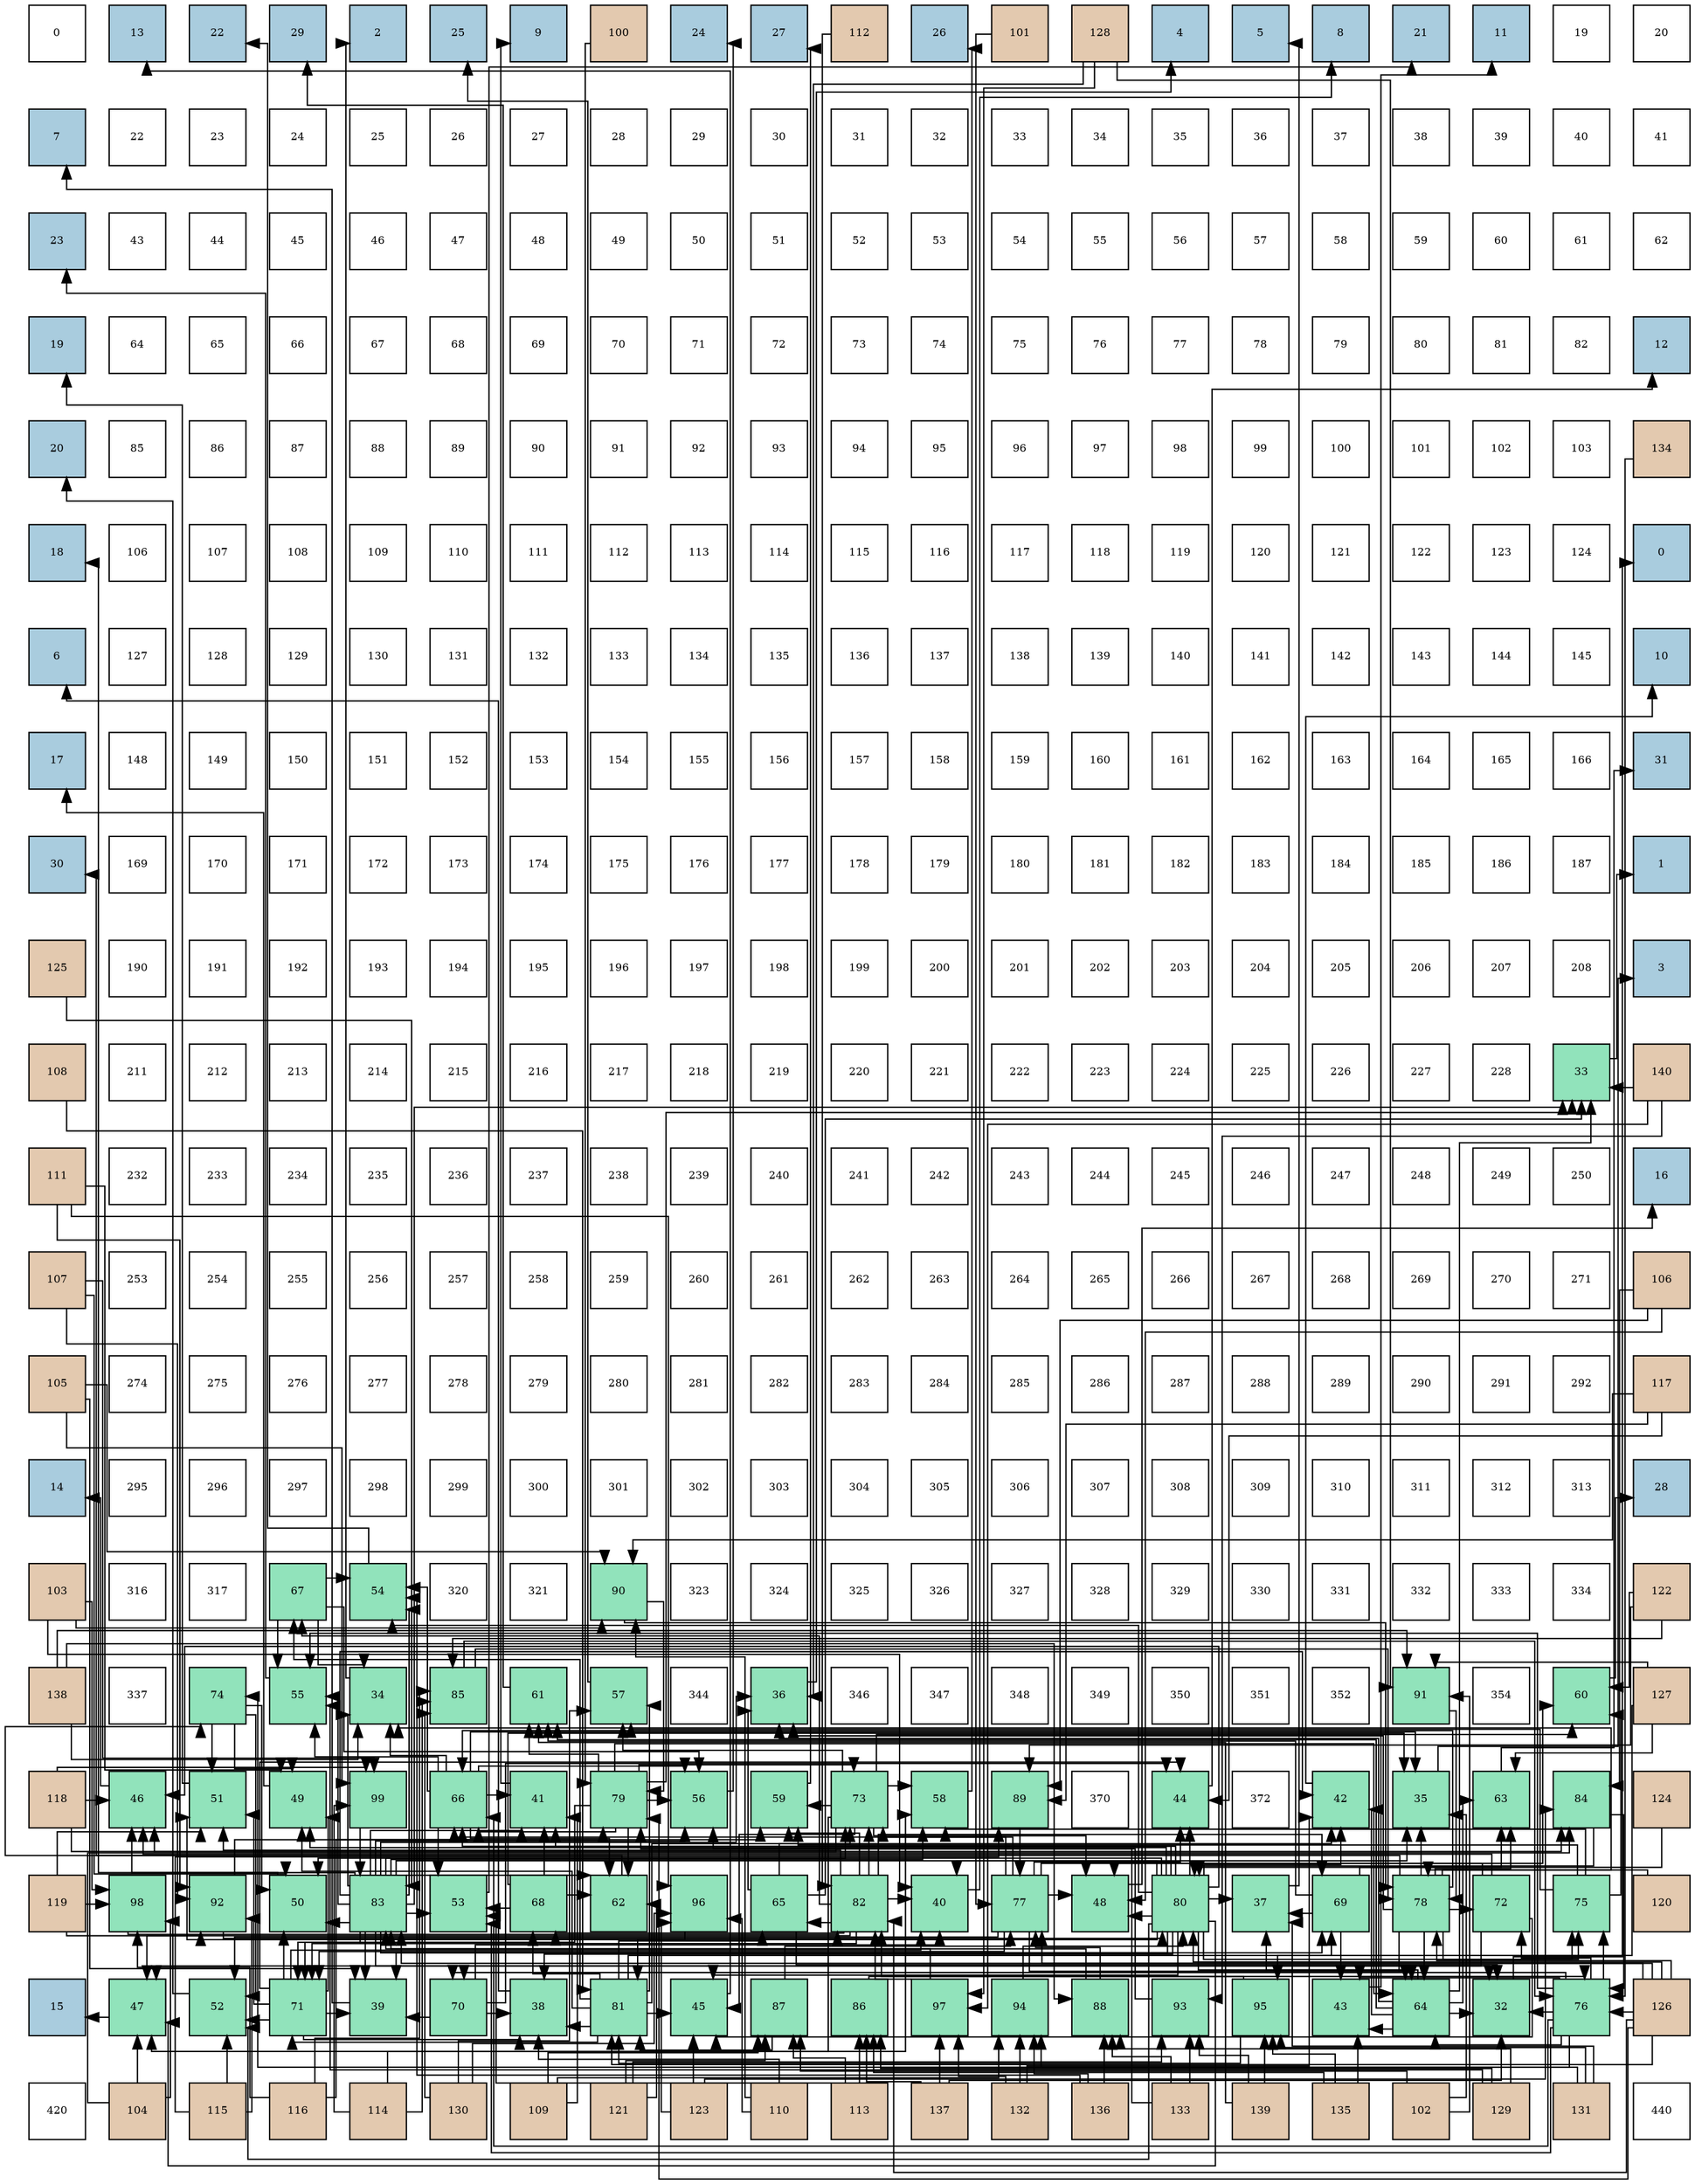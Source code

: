 digraph layout{
 rankdir=TB;
 splines=ortho;
 node [style=filled shape=square fixedsize=true width=0.6];
0[label="0", fontsize=8, fillcolor="#ffffff"];
1[label="13", fontsize=8, fillcolor="#a9ccde"];
2[label="22", fontsize=8, fillcolor="#a9ccde"];
3[label="29", fontsize=8, fillcolor="#a9ccde"];
4[label="2", fontsize=8, fillcolor="#a9ccde"];
5[label="25", fontsize=8, fillcolor="#a9ccde"];
6[label="9", fontsize=8, fillcolor="#a9ccde"];
7[label="100", fontsize=8, fillcolor="#e3c9af"];
8[label="24", fontsize=8, fillcolor="#a9ccde"];
9[label="27", fontsize=8, fillcolor="#a9ccde"];
10[label="112", fontsize=8, fillcolor="#e3c9af"];
11[label="26", fontsize=8, fillcolor="#a9ccde"];
12[label="101", fontsize=8, fillcolor="#e3c9af"];
13[label="128", fontsize=8, fillcolor="#e3c9af"];
14[label="4", fontsize=8, fillcolor="#a9ccde"];
15[label="5", fontsize=8, fillcolor="#a9ccde"];
16[label="8", fontsize=8, fillcolor="#a9ccde"];
17[label="21", fontsize=8, fillcolor="#a9ccde"];
18[label="11", fontsize=8, fillcolor="#a9ccde"];
19[label="19", fontsize=8, fillcolor="#ffffff"];
20[label="20", fontsize=8, fillcolor="#ffffff"];
21[label="7", fontsize=8, fillcolor="#a9ccde"];
22[label="22", fontsize=8, fillcolor="#ffffff"];
23[label="23", fontsize=8, fillcolor="#ffffff"];
24[label="24", fontsize=8, fillcolor="#ffffff"];
25[label="25", fontsize=8, fillcolor="#ffffff"];
26[label="26", fontsize=8, fillcolor="#ffffff"];
27[label="27", fontsize=8, fillcolor="#ffffff"];
28[label="28", fontsize=8, fillcolor="#ffffff"];
29[label="29", fontsize=8, fillcolor="#ffffff"];
30[label="30", fontsize=8, fillcolor="#ffffff"];
31[label="31", fontsize=8, fillcolor="#ffffff"];
32[label="32", fontsize=8, fillcolor="#ffffff"];
33[label="33", fontsize=8, fillcolor="#ffffff"];
34[label="34", fontsize=8, fillcolor="#ffffff"];
35[label="35", fontsize=8, fillcolor="#ffffff"];
36[label="36", fontsize=8, fillcolor="#ffffff"];
37[label="37", fontsize=8, fillcolor="#ffffff"];
38[label="38", fontsize=8, fillcolor="#ffffff"];
39[label="39", fontsize=8, fillcolor="#ffffff"];
40[label="40", fontsize=8, fillcolor="#ffffff"];
41[label="41", fontsize=8, fillcolor="#ffffff"];
42[label="23", fontsize=8, fillcolor="#a9ccde"];
43[label="43", fontsize=8, fillcolor="#ffffff"];
44[label="44", fontsize=8, fillcolor="#ffffff"];
45[label="45", fontsize=8, fillcolor="#ffffff"];
46[label="46", fontsize=8, fillcolor="#ffffff"];
47[label="47", fontsize=8, fillcolor="#ffffff"];
48[label="48", fontsize=8, fillcolor="#ffffff"];
49[label="49", fontsize=8, fillcolor="#ffffff"];
50[label="50", fontsize=8, fillcolor="#ffffff"];
51[label="51", fontsize=8, fillcolor="#ffffff"];
52[label="52", fontsize=8, fillcolor="#ffffff"];
53[label="53", fontsize=8, fillcolor="#ffffff"];
54[label="54", fontsize=8, fillcolor="#ffffff"];
55[label="55", fontsize=8, fillcolor="#ffffff"];
56[label="56", fontsize=8, fillcolor="#ffffff"];
57[label="57", fontsize=8, fillcolor="#ffffff"];
58[label="58", fontsize=8, fillcolor="#ffffff"];
59[label="59", fontsize=8, fillcolor="#ffffff"];
60[label="60", fontsize=8, fillcolor="#ffffff"];
61[label="61", fontsize=8, fillcolor="#ffffff"];
62[label="62", fontsize=8, fillcolor="#ffffff"];
63[label="19", fontsize=8, fillcolor="#a9ccde"];
64[label="64", fontsize=8, fillcolor="#ffffff"];
65[label="65", fontsize=8, fillcolor="#ffffff"];
66[label="66", fontsize=8, fillcolor="#ffffff"];
67[label="67", fontsize=8, fillcolor="#ffffff"];
68[label="68", fontsize=8, fillcolor="#ffffff"];
69[label="69", fontsize=8, fillcolor="#ffffff"];
70[label="70", fontsize=8, fillcolor="#ffffff"];
71[label="71", fontsize=8, fillcolor="#ffffff"];
72[label="72", fontsize=8, fillcolor="#ffffff"];
73[label="73", fontsize=8, fillcolor="#ffffff"];
74[label="74", fontsize=8, fillcolor="#ffffff"];
75[label="75", fontsize=8, fillcolor="#ffffff"];
76[label="76", fontsize=8, fillcolor="#ffffff"];
77[label="77", fontsize=8, fillcolor="#ffffff"];
78[label="78", fontsize=8, fillcolor="#ffffff"];
79[label="79", fontsize=8, fillcolor="#ffffff"];
80[label="80", fontsize=8, fillcolor="#ffffff"];
81[label="81", fontsize=8, fillcolor="#ffffff"];
82[label="82", fontsize=8, fillcolor="#ffffff"];
83[label="12", fontsize=8, fillcolor="#a9ccde"];
84[label="20", fontsize=8, fillcolor="#a9ccde"];
85[label="85", fontsize=8, fillcolor="#ffffff"];
86[label="86", fontsize=8, fillcolor="#ffffff"];
87[label="87", fontsize=8, fillcolor="#ffffff"];
88[label="88", fontsize=8, fillcolor="#ffffff"];
89[label="89", fontsize=8, fillcolor="#ffffff"];
90[label="90", fontsize=8, fillcolor="#ffffff"];
91[label="91", fontsize=8, fillcolor="#ffffff"];
92[label="92", fontsize=8, fillcolor="#ffffff"];
93[label="93", fontsize=8, fillcolor="#ffffff"];
94[label="94", fontsize=8, fillcolor="#ffffff"];
95[label="95", fontsize=8, fillcolor="#ffffff"];
96[label="96", fontsize=8, fillcolor="#ffffff"];
97[label="97", fontsize=8, fillcolor="#ffffff"];
98[label="98", fontsize=8, fillcolor="#ffffff"];
99[label="99", fontsize=8, fillcolor="#ffffff"];
100[label="100", fontsize=8, fillcolor="#ffffff"];
101[label="101", fontsize=8, fillcolor="#ffffff"];
102[label="102", fontsize=8, fillcolor="#ffffff"];
103[label="103", fontsize=8, fillcolor="#ffffff"];
104[label="134", fontsize=8, fillcolor="#e3c9af"];
105[label="18", fontsize=8, fillcolor="#a9ccde"];
106[label="106", fontsize=8, fillcolor="#ffffff"];
107[label="107", fontsize=8, fillcolor="#ffffff"];
108[label="108", fontsize=8, fillcolor="#ffffff"];
109[label="109", fontsize=8, fillcolor="#ffffff"];
110[label="110", fontsize=8, fillcolor="#ffffff"];
111[label="111", fontsize=8, fillcolor="#ffffff"];
112[label="112", fontsize=8, fillcolor="#ffffff"];
113[label="113", fontsize=8, fillcolor="#ffffff"];
114[label="114", fontsize=8, fillcolor="#ffffff"];
115[label="115", fontsize=8, fillcolor="#ffffff"];
116[label="116", fontsize=8, fillcolor="#ffffff"];
117[label="117", fontsize=8, fillcolor="#ffffff"];
118[label="118", fontsize=8, fillcolor="#ffffff"];
119[label="119", fontsize=8, fillcolor="#ffffff"];
120[label="120", fontsize=8, fillcolor="#ffffff"];
121[label="121", fontsize=8, fillcolor="#ffffff"];
122[label="122", fontsize=8, fillcolor="#ffffff"];
123[label="123", fontsize=8, fillcolor="#ffffff"];
124[label="124", fontsize=8, fillcolor="#ffffff"];
125[label="0", fontsize=8, fillcolor="#a9ccde"];
126[label="6", fontsize=8, fillcolor="#a9ccde"];
127[label="127", fontsize=8, fillcolor="#ffffff"];
128[label="128", fontsize=8, fillcolor="#ffffff"];
129[label="129", fontsize=8, fillcolor="#ffffff"];
130[label="130", fontsize=8, fillcolor="#ffffff"];
131[label="131", fontsize=8, fillcolor="#ffffff"];
132[label="132", fontsize=8, fillcolor="#ffffff"];
133[label="133", fontsize=8, fillcolor="#ffffff"];
134[label="134", fontsize=8, fillcolor="#ffffff"];
135[label="135", fontsize=8, fillcolor="#ffffff"];
136[label="136", fontsize=8, fillcolor="#ffffff"];
137[label="137", fontsize=8, fillcolor="#ffffff"];
138[label="138", fontsize=8, fillcolor="#ffffff"];
139[label="139", fontsize=8, fillcolor="#ffffff"];
140[label="140", fontsize=8, fillcolor="#ffffff"];
141[label="141", fontsize=8, fillcolor="#ffffff"];
142[label="142", fontsize=8, fillcolor="#ffffff"];
143[label="143", fontsize=8, fillcolor="#ffffff"];
144[label="144", fontsize=8, fillcolor="#ffffff"];
145[label="145", fontsize=8, fillcolor="#ffffff"];
146[label="10", fontsize=8, fillcolor="#a9ccde"];
147[label="17", fontsize=8, fillcolor="#a9ccde"];
148[label="148", fontsize=8, fillcolor="#ffffff"];
149[label="149", fontsize=8, fillcolor="#ffffff"];
150[label="150", fontsize=8, fillcolor="#ffffff"];
151[label="151", fontsize=8, fillcolor="#ffffff"];
152[label="152", fontsize=8, fillcolor="#ffffff"];
153[label="153", fontsize=8, fillcolor="#ffffff"];
154[label="154", fontsize=8, fillcolor="#ffffff"];
155[label="155", fontsize=8, fillcolor="#ffffff"];
156[label="156", fontsize=8, fillcolor="#ffffff"];
157[label="157", fontsize=8, fillcolor="#ffffff"];
158[label="158", fontsize=8, fillcolor="#ffffff"];
159[label="159", fontsize=8, fillcolor="#ffffff"];
160[label="160", fontsize=8, fillcolor="#ffffff"];
161[label="161", fontsize=8, fillcolor="#ffffff"];
162[label="162", fontsize=8, fillcolor="#ffffff"];
163[label="163", fontsize=8, fillcolor="#ffffff"];
164[label="164", fontsize=8, fillcolor="#ffffff"];
165[label="165", fontsize=8, fillcolor="#ffffff"];
166[label="166", fontsize=8, fillcolor="#ffffff"];
167[label="31", fontsize=8, fillcolor="#a9ccde"];
168[label="30", fontsize=8, fillcolor="#a9ccde"];
169[label="169", fontsize=8, fillcolor="#ffffff"];
170[label="170", fontsize=8, fillcolor="#ffffff"];
171[label="171", fontsize=8, fillcolor="#ffffff"];
172[label="172", fontsize=8, fillcolor="#ffffff"];
173[label="173", fontsize=8, fillcolor="#ffffff"];
174[label="174", fontsize=8, fillcolor="#ffffff"];
175[label="175", fontsize=8, fillcolor="#ffffff"];
176[label="176", fontsize=8, fillcolor="#ffffff"];
177[label="177", fontsize=8, fillcolor="#ffffff"];
178[label="178", fontsize=8, fillcolor="#ffffff"];
179[label="179", fontsize=8, fillcolor="#ffffff"];
180[label="180", fontsize=8, fillcolor="#ffffff"];
181[label="181", fontsize=8, fillcolor="#ffffff"];
182[label="182", fontsize=8, fillcolor="#ffffff"];
183[label="183", fontsize=8, fillcolor="#ffffff"];
184[label="184", fontsize=8, fillcolor="#ffffff"];
185[label="185", fontsize=8, fillcolor="#ffffff"];
186[label="186", fontsize=8, fillcolor="#ffffff"];
187[label="187", fontsize=8, fillcolor="#ffffff"];
188[label="1", fontsize=8, fillcolor="#a9ccde"];
189[label="125", fontsize=8, fillcolor="#e3c9af"];
190[label="190", fontsize=8, fillcolor="#ffffff"];
191[label="191", fontsize=8, fillcolor="#ffffff"];
192[label="192", fontsize=8, fillcolor="#ffffff"];
193[label="193", fontsize=8, fillcolor="#ffffff"];
194[label="194", fontsize=8, fillcolor="#ffffff"];
195[label="195", fontsize=8, fillcolor="#ffffff"];
196[label="196", fontsize=8, fillcolor="#ffffff"];
197[label="197", fontsize=8, fillcolor="#ffffff"];
198[label="198", fontsize=8, fillcolor="#ffffff"];
199[label="199", fontsize=8, fillcolor="#ffffff"];
200[label="200", fontsize=8, fillcolor="#ffffff"];
201[label="201", fontsize=8, fillcolor="#ffffff"];
202[label="202", fontsize=8, fillcolor="#ffffff"];
203[label="203", fontsize=8, fillcolor="#ffffff"];
204[label="204", fontsize=8, fillcolor="#ffffff"];
205[label="205", fontsize=8, fillcolor="#ffffff"];
206[label="206", fontsize=8, fillcolor="#ffffff"];
207[label="207", fontsize=8, fillcolor="#ffffff"];
208[label="208", fontsize=8, fillcolor="#ffffff"];
209[label="3", fontsize=8, fillcolor="#a9ccde"];
210[label="108", fontsize=8, fillcolor="#e3c9af"];
211[label="211", fontsize=8, fillcolor="#ffffff"];
212[label="212", fontsize=8, fillcolor="#ffffff"];
213[label="213", fontsize=8, fillcolor="#ffffff"];
214[label="214", fontsize=8, fillcolor="#ffffff"];
215[label="215", fontsize=8, fillcolor="#ffffff"];
216[label="216", fontsize=8, fillcolor="#ffffff"];
217[label="217", fontsize=8, fillcolor="#ffffff"];
218[label="218", fontsize=8, fillcolor="#ffffff"];
219[label="219", fontsize=8, fillcolor="#ffffff"];
220[label="220", fontsize=8, fillcolor="#ffffff"];
221[label="221", fontsize=8, fillcolor="#ffffff"];
222[label="222", fontsize=8, fillcolor="#ffffff"];
223[label="223", fontsize=8, fillcolor="#ffffff"];
224[label="224", fontsize=8, fillcolor="#ffffff"];
225[label="225", fontsize=8, fillcolor="#ffffff"];
226[label="226", fontsize=8, fillcolor="#ffffff"];
227[label="227", fontsize=8, fillcolor="#ffffff"];
228[label="228", fontsize=8, fillcolor="#ffffff"];
229[label="33", fontsize=8, fillcolor="#91e3bb"];
230[label="140", fontsize=8, fillcolor="#e3c9af"];
231[label="111", fontsize=8, fillcolor="#e3c9af"];
232[label="232", fontsize=8, fillcolor="#ffffff"];
233[label="233", fontsize=8, fillcolor="#ffffff"];
234[label="234", fontsize=8, fillcolor="#ffffff"];
235[label="235", fontsize=8, fillcolor="#ffffff"];
236[label="236", fontsize=8, fillcolor="#ffffff"];
237[label="237", fontsize=8, fillcolor="#ffffff"];
238[label="238", fontsize=8, fillcolor="#ffffff"];
239[label="239", fontsize=8, fillcolor="#ffffff"];
240[label="240", fontsize=8, fillcolor="#ffffff"];
241[label="241", fontsize=8, fillcolor="#ffffff"];
242[label="242", fontsize=8, fillcolor="#ffffff"];
243[label="243", fontsize=8, fillcolor="#ffffff"];
244[label="244", fontsize=8, fillcolor="#ffffff"];
245[label="245", fontsize=8, fillcolor="#ffffff"];
246[label="246", fontsize=8, fillcolor="#ffffff"];
247[label="247", fontsize=8, fillcolor="#ffffff"];
248[label="248", fontsize=8, fillcolor="#ffffff"];
249[label="249", fontsize=8, fillcolor="#ffffff"];
250[label="250", fontsize=8, fillcolor="#ffffff"];
251[label="16", fontsize=8, fillcolor="#a9ccde"];
252[label="107", fontsize=8, fillcolor="#e3c9af"];
253[label="253", fontsize=8, fillcolor="#ffffff"];
254[label="254", fontsize=8, fillcolor="#ffffff"];
255[label="255", fontsize=8, fillcolor="#ffffff"];
256[label="256", fontsize=8, fillcolor="#ffffff"];
257[label="257", fontsize=8, fillcolor="#ffffff"];
258[label="258", fontsize=8, fillcolor="#ffffff"];
259[label="259", fontsize=8, fillcolor="#ffffff"];
260[label="260", fontsize=8, fillcolor="#ffffff"];
261[label="261", fontsize=8, fillcolor="#ffffff"];
262[label="262", fontsize=8, fillcolor="#ffffff"];
263[label="263", fontsize=8, fillcolor="#ffffff"];
264[label="264", fontsize=8, fillcolor="#ffffff"];
265[label="265", fontsize=8, fillcolor="#ffffff"];
266[label="266", fontsize=8, fillcolor="#ffffff"];
267[label="267", fontsize=8, fillcolor="#ffffff"];
268[label="268", fontsize=8, fillcolor="#ffffff"];
269[label="269", fontsize=8, fillcolor="#ffffff"];
270[label="270", fontsize=8, fillcolor="#ffffff"];
271[label="271", fontsize=8, fillcolor="#ffffff"];
272[label="106", fontsize=8, fillcolor="#e3c9af"];
273[label="105", fontsize=8, fillcolor="#e3c9af"];
274[label="274", fontsize=8, fillcolor="#ffffff"];
275[label="275", fontsize=8, fillcolor="#ffffff"];
276[label="276", fontsize=8, fillcolor="#ffffff"];
277[label="277", fontsize=8, fillcolor="#ffffff"];
278[label="278", fontsize=8, fillcolor="#ffffff"];
279[label="279", fontsize=8, fillcolor="#ffffff"];
280[label="280", fontsize=8, fillcolor="#ffffff"];
281[label="281", fontsize=8, fillcolor="#ffffff"];
282[label="282", fontsize=8, fillcolor="#ffffff"];
283[label="283", fontsize=8, fillcolor="#ffffff"];
284[label="284", fontsize=8, fillcolor="#ffffff"];
285[label="285", fontsize=8, fillcolor="#ffffff"];
286[label="286", fontsize=8, fillcolor="#ffffff"];
287[label="287", fontsize=8, fillcolor="#ffffff"];
288[label="288", fontsize=8, fillcolor="#ffffff"];
289[label="289", fontsize=8, fillcolor="#ffffff"];
290[label="290", fontsize=8, fillcolor="#ffffff"];
291[label="291", fontsize=8, fillcolor="#ffffff"];
292[label="292", fontsize=8, fillcolor="#ffffff"];
293[label="117", fontsize=8, fillcolor="#e3c9af"];
294[label="14", fontsize=8, fillcolor="#a9ccde"];
295[label="295", fontsize=8, fillcolor="#ffffff"];
296[label="296", fontsize=8, fillcolor="#ffffff"];
297[label="297", fontsize=8, fillcolor="#ffffff"];
298[label="298", fontsize=8, fillcolor="#ffffff"];
299[label="299", fontsize=8, fillcolor="#ffffff"];
300[label="300", fontsize=8, fillcolor="#ffffff"];
301[label="301", fontsize=8, fillcolor="#ffffff"];
302[label="302", fontsize=8, fillcolor="#ffffff"];
303[label="303", fontsize=8, fillcolor="#ffffff"];
304[label="304", fontsize=8, fillcolor="#ffffff"];
305[label="305", fontsize=8, fillcolor="#ffffff"];
306[label="306", fontsize=8, fillcolor="#ffffff"];
307[label="307", fontsize=8, fillcolor="#ffffff"];
308[label="308", fontsize=8, fillcolor="#ffffff"];
309[label="309", fontsize=8, fillcolor="#ffffff"];
310[label="310", fontsize=8, fillcolor="#ffffff"];
311[label="311", fontsize=8, fillcolor="#ffffff"];
312[label="312", fontsize=8, fillcolor="#ffffff"];
313[label="313", fontsize=8, fillcolor="#ffffff"];
314[label="28", fontsize=8, fillcolor="#a9ccde"];
315[label="103", fontsize=8, fillcolor="#e3c9af"];
316[label="316", fontsize=8, fillcolor="#ffffff"];
317[label="317", fontsize=8, fillcolor="#ffffff"];
318[label="67", fontsize=8, fillcolor="#91e3bb"];
319[label="54", fontsize=8, fillcolor="#91e3bb"];
320[label="320", fontsize=8, fillcolor="#ffffff"];
321[label="321", fontsize=8, fillcolor="#ffffff"];
322[label="90", fontsize=8, fillcolor="#91e3bb"];
323[label="323", fontsize=8, fillcolor="#ffffff"];
324[label="324", fontsize=8, fillcolor="#ffffff"];
325[label="325", fontsize=8, fillcolor="#ffffff"];
326[label="326", fontsize=8, fillcolor="#ffffff"];
327[label="327", fontsize=8, fillcolor="#ffffff"];
328[label="328", fontsize=8, fillcolor="#ffffff"];
329[label="329", fontsize=8, fillcolor="#ffffff"];
330[label="330", fontsize=8, fillcolor="#ffffff"];
331[label="331", fontsize=8, fillcolor="#ffffff"];
332[label="332", fontsize=8, fillcolor="#ffffff"];
333[label="333", fontsize=8, fillcolor="#ffffff"];
334[label="334", fontsize=8, fillcolor="#ffffff"];
335[label="122", fontsize=8, fillcolor="#e3c9af"];
336[label="138", fontsize=8, fillcolor="#e3c9af"];
337[label="337", fontsize=8, fillcolor="#ffffff"];
338[label="74", fontsize=8, fillcolor="#91e3bb"];
339[label="55", fontsize=8, fillcolor="#91e3bb"];
340[label="34", fontsize=8, fillcolor="#91e3bb"];
341[label="85", fontsize=8, fillcolor="#91e3bb"];
342[label="61", fontsize=8, fillcolor="#91e3bb"];
343[label="57", fontsize=8, fillcolor="#91e3bb"];
344[label="344", fontsize=8, fillcolor="#ffffff"];
345[label="36", fontsize=8, fillcolor="#91e3bb"];
346[label="346", fontsize=8, fillcolor="#ffffff"];
347[label="347", fontsize=8, fillcolor="#ffffff"];
348[label="348", fontsize=8, fillcolor="#ffffff"];
349[label="349", fontsize=8, fillcolor="#ffffff"];
350[label="350", fontsize=8, fillcolor="#ffffff"];
351[label="351", fontsize=8, fillcolor="#ffffff"];
352[label="352", fontsize=8, fillcolor="#ffffff"];
353[label="91", fontsize=8, fillcolor="#91e3bb"];
354[label="354", fontsize=8, fillcolor="#ffffff"];
355[label="60", fontsize=8, fillcolor="#91e3bb"];
356[label="127", fontsize=8, fillcolor="#e3c9af"];
357[label="118", fontsize=8, fillcolor="#e3c9af"];
358[label="46", fontsize=8, fillcolor="#91e3bb"];
359[label="51", fontsize=8, fillcolor="#91e3bb"];
360[label="49", fontsize=8, fillcolor="#91e3bb"];
361[label="99", fontsize=8, fillcolor="#91e3bb"];
362[label="66", fontsize=8, fillcolor="#91e3bb"];
363[label="41", fontsize=8, fillcolor="#91e3bb"];
364[label="79", fontsize=8, fillcolor="#91e3bb"];
365[label="56", fontsize=8, fillcolor="#91e3bb"];
366[label="59", fontsize=8, fillcolor="#91e3bb"];
367[label="73", fontsize=8, fillcolor="#91e3bb"];
368[label="58", fontsize=8, fillcolor="#91e3bb"];
369[label="89", fontsize=8, fillcolor="#91e3bb"];
370[label="370", fontsize=8, fillcolor="#ffffff"];
371[label="44", fontsize=8, fillcolor="#91e3bb"];
372[label="372", fontsize=8, fillcolor="#ffffff"];
373[label="42", fontsize=8, fillcolor="#91e3bb"];
374[label="35", fontsize=8, fillcolor="#91e3bb"];
375[label="63", fontsize=8, fillcolor="#91e3bb"];
376[label="84", fontsize=8, fillcolor="#91e3bb"];
377[label="124", fontsize=8, fillcolor="#e3c9af"];
378[label="119", fontsize=8, fillcolor="#e3c9af"];
379[label="98", fontsize=8, fillcolor="#91e3bb"];
380[label="92", fontsize=8, fillcolor="#91e3bb"];
381[label="50", fontsize=8, fillcolor="#91e3bb"];
382[label="83", fontsize=8, fillcolor="#91e3bb"];
383[label="53", fontsize=8, fillcolor="#91e3bb"];
384[label="68", fontsize=8, fillcolor="#91e3bb"];
385[label="62", fontsize=8, fillcolor="#91e3bb"];
386[label="96", fontsize=8, fillcolor="#91e3bb"];
387[label="65", fontsize=8, fillcolor="#91e3bb"];
388[label="82", fontsize=8, fillcolor="#91e3bb"];
389[label="40", fontsize=8, fillcolor="#91e3bb"];
390[label="77", fontsize=8, fillcolor="#91e3bb"];
391[label="48", fontsize=8, fillcolor="#91e3bb"];
392[label="80", fontsize=8, fillcolor="#91e3bb"];
393[label="37", fontsize=8, fillcolor="#91e3bb"];
394[label="69", fontsize=8, fillcolor="#91e3bb"];
395[label="78", fontsize=8, fillcolor="#91e3bb"];
396[label="72", fontsize=8, fillcolor="#91e3bb"];
397[label="75", fontsize=8, fillcolor="#91e3bb"];
398[label="120", fontsize=8, fillcolor="#e3c9af"];
399[label="15", fontsize=8, fillcolor="#a9ccde"];
400[label="47", fontsize=8, fillcolor="#91e3bb"];
401[label="52", fontsize=8, fillcolor="#91e3bb"];
402[label="71", fontsize=8, fillcolor="#91e3bb"];
403[label="39", fontsize=8, fillcolor="#91e3bb"];
404[label="70", fontsize=8, fillcolor="#91e3bb"];
405[label="38", fontsize=8, fillcolor="#91e3bb"];
406[label="81", fontsize=8, fillcolor="#91e3bb"];
407[label="45", fontsize=8, fillcolor="#91e3bb"];
408[label="87", fontsize=8, fillcolor="#91e3bb"];
409[label="86", fontsize=8, fillcolor="#91e3bb"];
410[label="97", fontsize=8, fillcolor="#91e3bb"];
411[label="94", fontsize=8, fillcolor="#91e3bb"];
412[label="88", fontsize=8, fillcolor="#91e3bb"];
413[label="93", fontsize=8, fillcolor="#91e3bb"];
414[label="95", fontsize=8, fillcolor="#91e3bb"];
415[label="43", fontsize=8, fillcolor="#91e3bb"];
416[label="64", fontsize=8, fillcolor="#91e3bb"];
417[label="32", fontsize=8, fillcolor="#91e3bb"];
418[label="76", fontsize=8, fillcolor="#91e3bb"];
419[label="126", fontsize=8, fillcolor="#e3c9af"];
420[label="420", fontsize=8, fillcolor="#ffffff"];
421[label="104", fontsize=8, fillcolor="#e3c9af"];
422[label="115", fontsize=8, fillcolor="#e3c9af"];
423[label="116", fontsize=8, fillcolor="#e3c9af"];
424[label="114", fontsize=8, fillcolor="#e3c9af"];
425[label="130", fontsize=8, fillcolor="#e3c9af"];
426[label="109", fontsize=8, fillcolor="#e3c9af"];
427[label="121", fontsize=8, fillcolor="#e3c9af"];
428[label="123", fontsize=8, fillcolor="#e3c9af"];
429[label="110", fontsize=8, fillcolor="#e3c9af"];
430[label="113", fontsize=8, fillcolor="#e3c9af"];
431[label="137", fontsize=8, fillcolor="#e3c9af"];
432[label="132", fontsize=8, fillcolor="#e3c9af"];
433[label="136", fontsize=8, fillcolor="#e3c9af"];
434[label="133", fontsize=8, fillcolor="#e3c9af"];
435[label="139", fontsize=8, fillcolor="#e3c9af"];
436[label="135", fontsize=8, fillcolor="#e3c9af"];
437[label="102", fontsize=8, fillcolor="#e3c9af"];
438[label="129", fontsize=8, fillcolor="#e3c9af"];
439[label="131", fontsize=8, fillcolor="#e3c9af"];
440[label="440", fontsize=8, fillcolor="#ffffff"];
edge [constraint=false, style=vis];417 -> 125;
229 -> 188;
340 -> 4;
374 -> 209;
345 -> 14;
393 -> 15;
405 -> 126;
403 -> 21;
389 -> 16;
363 -> 6;
373 -> 146;
415 -> 18;
371 -> 83;
407 -> 1;
358 -> 294;
400 -> 399;
391 -> 251;
360 -> 147;
381 -> 105;
359 -> 63;
401 -> 84;
383 -> 17;
319 -> 2;
339 -> 42;
365 -> 8;
343 -> 5;
368 -> 11;
366 -> 9;
355 -> 314;
342 -> 3;
385 -> 168;
375 -> 167;
416 -> 417;
416 -> 229;
416 -> 345;
416 -> 393;
416 -> 373;
416 -> 415;
416 -> 342;
416 -> 375;
387 -> 417;
387 -> 229;
387 -> 345;
387 -> 373;
362 -> 340;
362 -> 374;
362 -> 363;
362 -> 383;
362 -> 319;
362 -> 339;
362 -> 365;
362 -> 385;
318 -> 340;
318 -> 319;
318 -> 339;
318 -> 365;
384 -> 374;
384 -> 363;
384 -> 383;
384 -> 385;
394 -> 393;
394 -> 415;
394 -> 342;
394 -> 375;
404 -> 405;
404 -> 403;
404 -> 389;
404 -> 371;
402 -> 405;
402 -> 403;
402 -> 389;
402 -> 371;
402 -> 360;
402 -> 381;
402 -> 359;
402 -> 401;
396 -> 407;
396 -> 358;
396 -> 400;
396 -> 391;
367 -> 407;
367 -> 358;
367 -> 400;
367 -> 391;
367 -> 343;
367 -> 368;
367 -> 366;
367 -> 355;
338 -> 360;
338 -> 381;
338 -> 359;
338 -> 401;
397 -> 343;
397 -> 368;
397 -> 366;
397 -> 355;
418 -> 417;
418 -> 415;
418 -> 383;
418 -> 339;
418 -> 416;
418 -> 362;
418 -> 404;
418 -> 396;
418 -> 338;
418 -> 397;
390 -> 371;
390 -> 391;
390 -> 401;
390 -> 355;
390 -> 416;
390 -> 362;
390 -> 402;
390 -> 367;
395 -> 340;
395 -> 374;
395 -> 345;
395 -> 375;
395 -> 416;
395 -> 362;
395 -> 404;
395 -> 396;
395 -> 338;
395 -> 397;
364 -> 229;
364 -> 365;
364 -> 342;
364 -> 385;
364 -> 416;
364 -> 362;
364 -> 402;
364 -> 367;
392 -> 393;
392 -> 405;
392 -> 403;
392 -> 389;
392 -> 363;
392 -> 373;
392 -> 371;
392 -> 407;
392 -> 358;
392 -> 400;
392 -> 391;
392 -> 360;
392 -> 381;
392 -> 359;
392 -> 401;
392 -> 319;
392 -> 416;
392 -> 362;
392 -> 397;
406 -> 405;
406 -> 407;
406 -> 360;
406 -> 343;
406 -> 387;
406 -> 318;
406 -> 384;
406 -> 394;
406 -> 402;
406 -> 367;
388 -> 389;
388 -> 400;
388 -> 359;
388 -> 366;
388 -> 387;
388 -> 318;
388 -> 384;
388 -> 394;
388 -> 402;
388 -> 367;
382 -> 417;
382 -> 229;
382 -> 340;
382 -> 374;
382 -> 345;
382 -> 403;
382 -> 363;
382 -> 373;
382 -> 358;
382 -> 381;
382 -> 383;
382 -> 319;
382 -> 339;
382 -> 365;
382 -> 368;
382 -> 385;
382 -> 394;
382 -> 402;
382 -> 367;
376 -> 418;
376 -> 392;
341 -> 418;
341 -> 395;
409 -> 418;
408 -> 390;
408 -> 406;
412 -> 390;
412 -> 382;
369 -> 390;
322 -> 395;
322 -> 364;
353 -> 395;
380 -> 364;
380 -> 392;
413 -> 364;
411 -> 392;
414 -> 406;
414 -> 388;
386 -> 406;
410 -> 388;
410 -> 382;
379 -> 388;
361 -> 382;
7 -> 364;
12 -> 390;
437 -> 374;
437 -> 408;
437 -> 353;
315 -> 389;
315 -> 322;
315 -> 379;
421 -> 400;
421 -> 376;
421 -> 379;
273 -> 403;
273 -> 322;
273 -> 361;
272 -> 391;
272 -> 376;
272 -> 369;
252 -> 381;
252 -> 380;
252 -> 361;
210 -> 406;
426 -> 363;
426 -> 408;
426 -> 411;
429 -> 405;
429 -> 322;
429 -> 386;
231 -> 360;
231 -> 380;
231 -> 386;
10 -> 388;
430 -> 383;
430 -> 409;
430 -> 408;
424 -> 368;
424 -> 341;
424 -> 361;
422 -> 401;
422 -> 369;
422 -> 380;
423 -> 366;
423 -> 341;
423 -> 379;
293 -> 371;
293 -> 369;
293 -> 322;
357 -> 358;
357 -> 376;
357 -> 361;
378 -> 359;
378 -> 380;
378 -> 379;
398 -> 395;
427 -> 385;
427 -> 408;
427 -> 413;
335 -> 355;
335 -> 341;
335 -> 369;
428 -> 407;
428 -> 376;
428 -> 386;
377 -> 392;
189 -> 382;
419 -> 418;
419 -> 390;
419 -> 395;
419 -> 364;
419 -> 392;
419 -> 406;
419 -> 388;
419 -> 382;
356 -> 375;
356 -> 353;
356 -> 414;
13 -> 345;
13 -> 353;
13 -> 410;
438 -> 339;
438 -> 409;
438 -> 412;
425 -> 343;
425 -> 341;
425 -> 386;
439 -> 393;
439 -> 411;
439 -> 414;
432 -> 373;
432 -> 411;
432 -> 410;
434 -> 365;
434 -> 412;
434 -> 413;
104 -> 418;
436 -> 415;
436 -> 409;
436 -> 414;
433 -> 319;
433 -> 412;
433 -> 411;
431 -> 417;
431 -> 409;
431 -> 410;
336 -> 340;
336 -> 412;
336 -> 353;
435 -> 342;
435 -> 413;
435 -> 414;
230 -> 229;
230 -> 413;
230 -> 410;
edge [constraint=true, style=invis];
0 -> 21 -> 42 -> 63 -> 84 -> 105 -> 126 -> 147 -> 168 -> 189 -> 210 -> 231 -> 252 -> 273 -> 294 -> 315 -> 336 -> 357 -> 378 -> 399 -> 420;
1 -> 22 -> 43 -> 64 -> 85 -> 106 -> 127 -> 148 -> 169 -> 190 -> 211 -> 232 -> 253 -> 274 -> 295 -> 316 -> 337 -> 358 -> 379 -> 400 -> 421;
2 -> 23 -> 44 -> 65 -> 86 -> 107 -> 128 -> 149 -> 170 -> 191 -> 212 -> 233 -> 254 -> 275 -> 296 -> 317 -> 338 -> 359 -> 380 -> 401 -> 422;
3 -> 24 -> 45 -> 66 -> 87 -> 108 -> 129 -> 150 -> 171 -> 192 -> 213 -> 234 -> 255 -> 276 -> 297 -> 318 -> 339 -> 360 -> 381 -> 402 -> 423;
4 -> 25 -> 46 -> 67 -> 88 -> 109 -> 130 -> 151 -> 172 -> 193 -> 214 -> 235 -> 256 -> 277 -> 298 -> 319 -> 340 -> 361 -> 382 -> 403 -> 424;
5 -> 26 -> 47 -> 68 -> 89 -> 110 -> 131 -> 152 -> 173 -> 194 -> 215 -> 236 -> 257 -> 278 -> 299 -> 320 -> 341 -> 362 -> 383 -> 404 -> 425;
6 -> 27 -> 48 -> 69 -> 90 -> 111 -> 132 -> 153 -> 174 -> 195 -> 216 -> 237 -> 258 -> 279 -> 300 -> 321 -> 342 -> 363 -> 384 -> 405 -> 426;
7 -> 28 -> 49 -> 70 -> 91 -> 112 -> 133 -> 154 -> 175 -> 196 -> 217 -> 238 -> 259 -> 280 -> 301 -> 322 -> 343 -> 364 -> 385 -> 406 -> 427;
8 -> 29 -> 50 -> 71 -> 92 -> 113 -> 134 -> 155 -> 176 -> 197 -> 218 -> 239 -> 260 -> 281 -> 302 -> 323 -> 344 -> 365 -> 386 -> 407 -> 428;
9 -> 30 -> 51 -> 72 -> 93 -> 114 -> 135 -> 156 -> 177 -> 198 -> 219 -> 240 -> 261 -> 282 -> 303 -> 324 -> 345 -> 366 -> 387 -> 408 -> 429;
10 -> 31 -> 52 -> 73 -> 94 -> 115 -> 136 -> 157 -> 178 -> 199 -> 220 -> 241 -> 262 -> 283 -> 304 -> 325 -> 346 -> 367 -> 388 -> 409 -> 430;
11 -> 32 -> 53 -> 74 -> 95 -> 116 -> 137 -> 158 -> 179 -> 200 -> 221 -> 242 -> 263 -> 284 -> 305 -> 326 -> 347 -> 368 -> 389 -> 410 -> 431;
12 -> 33 -> 54 -> 75 -> 96 -> 117 -> 138 -> 159 -> 180 -> 201 -> 222 -> 243 -> 264 -> 285 -> 306 -> 327 -> 348 -> 369 -> 390 -> 411 -> 432;
13 -> 34 -> 55 -> 76 -> 97 -> 118 -> 139 -> 160 -> 181 -> 202 -> 223 -> 244 -> 265 -> 286 -> 307 -> 328 -> 349 -> 370 -> 391 -> 412 -> 433;
14 -> 35 -> 56 -> 77 -> 98 -> 119 -> 140 -> 161 -> 182 -> 203 -> 224 -> 245 -> 266 -> 287 -> 308 -> 329 -> 350 -> 371 -> 392 -> 413 -> 434;
15 -> 36 -> 57 -> 78 -> 99 -> 120 -> 141 -> 162 -> 183 -> 204 -> 225 -> 246 -> 267 -> 288 -> 309 -> 330 -> 351 -> 372 -> 393 -> 414 -> 435;
16 -> 37 -> 58 -> 79 -> 100 -> 121 -> 142 -> 163 -> 184 -> 205 -> 226 -> 247 -> 268 -> 289 -> 310 -> 331 -> 352 -> 373 -> 394 -> 415 -> 436;
17 -> 38 -> 59 -> 80 -> 101 -> 122 -> 143 -> 164 -> 185 -> 206 -> 227 -> 248 -> 269 -> 290 -> 311 -> 332 -> 353 -> 374 -> 395 -> 416 -> 437;
18 -> 39 -> 60 -> 81 -> 102 -> 123 -> 144 -> 165 -> 186 -> 207 -> 228 -> 249 -> 270 -> 291 -> 312 -> 333 -> 354 -> 375 -> 396 -> 417 -> 438;
19 -> 40 -> 61 -> 82 -> 103 -> 124 -> 145 -> 166 -> 187 -> 208 -> 229 -> 250 -> 271 -> 292 -> 313 -> 334 -> 355 -> 376 -> 397 -> 418 -> 439;
20 -> 41 -> 62 -> 83 -> 104 -> 125 -> 146 -> 167 -> 188 -> 209 -> 230 -> 251 -> 272 -> 293 -> 314 -> 335 -> 356 -> 377 -> 398 -> 419 -> 440;
rank = same {0 -> 1 -> 2 -> 3 -> 4 -> 5 -> 6 -> 7 -> 8 -> 9 -> 10 -> 11 -> 12 -> 13 -> 14 -> 15 -> 16 -> 17 -> 18 -> 19 -> 20};
rank = same {21 -> 22 -> 23 -> 24 -> 25 -> 26 -> 27 -> 28 -> 29 -> 30 -> 31 -> 32 -> 33 -> 34 -> 35 -> 36 -> 37 -> 38 -> 39 -> 40 -> 41};
rank = same {42 -> 43 -> 44 -> 45 -> 46 -> 47 -> 48 -> 49 -> 50 -> 51 -> 52 -> 53 -> 54 -> 55 -> 56 -> 57 -> 58 -> 59 -> 60 -> 61 -> 62};
rank = same {63 -> 64 -> 65 -> 66 -> 67 -> 68 -> 69 -> 70 -> 71 -> 72 -> 73 -> 74 -> 75 -> 76 -> 77 -> 78 -> 79 -> 80 -> 81 -> 82 -> 83};
rank = same {84 -> 85 -> 86 -> 87 -> 88 -> 89 -> 90 -> 91 -> 92 -> 93 -> 94 -> 95 -> 96 -> 97 -> 98 -> 99 -> 100 -> 101 -> 102 -> 103 -> 104};
rank = same {105 -> 106 -> 107 -> 108 -> 109 -> 110 -> 111 -> 112 -> 113 -> 114 -> 115 -> 116 -> 117 -> 118 -> 119 -> 120 -> 121 -> 122 -> 123 -> 124 -> 125};
rank = same {126 -> 127 -> 128 -> 129 -> 130 -> 131 -> 132 -> 133 -> 134 -> 135 -> 136 -> 137 -> 138 -> 139 -> 140 -> 141 -> 142 -> 143 -> 144 -> 145 -> 146};
rank = same {147 -> 148 -> 149 -> 150 -> 151 -> 152 -> 153 -> 154 -> 155 -> 156 -> 157 -> 158 -> 159 -> 160 -> 161 -> 162 -> 163 -> 164 -> 165 -> 166 -> 167};
rank = same {168 -> 169 -> 170 -> 171 -> 172 -> 173 -> 174 -> 175 -> 176 -> 177 -> 178 -> 179 -> 180 -> 181 -> 182 -> 183 -> 184 -> 185 -> 186 -> 187 -> 188};
rank = same {189 -> 190 -> 191 -> 192 -> 193 -> 194 -> 195 -> 196 -> 197 -> 198 -> 199 -> 200 -> 201 -> 202 -> 203 -> 204 -> 205 -> 206 -> 207 -> 208 -> 209};
rank = same {210 -> 211 -> 212 -> 213 -> 214 -> 215 -> 216 -> 217 -> 218 -> 219 -> 220 -> 221 -> 222 -> 223 -> 224 -> 225 -> 226 -> 227 -> 228 -> 229 -> 230};
rank = same {231 -> 232 -> 233 -> 234 -> 235 -> 236 -> 237 -> 238 -> 239 -> 240 -> 241 -> 242 -> 243 -> 244 -> 245 -> 246 -> 247 -> 248 -> 249 -> 250 -> 251};
rank = same {252 -> 253 -> 254 -> 255 -> 256 -> 257 -> 258 -> 259 -> 260 -> 261 -> 262 -> 263 -> 264 -> 265 -> 266 -> 267 -> 268 -> 269 -> 270 -> 271 -> 272};
rank = same {273 -> 274 -> 275 -> 276 -> 277 -> 278 -> 279 -> 280 -> 281 -> 282 -> 283 -> 284 -> 285 -> 286 -> 287 -> 288 -> 289 -> 290 -> 291 -> 292 -> 293};
rank = same {294 -> 295 -> 296 -> 297 -> 298 -> 299 -> 300 -> 301 -> 302 -> 303 -> 304 -> 305 -> 306 -> 307 -> 308 -> 309 -> 310 -> 311 -> 312 -> 313 -> 314};
rank = same {315 -> 316 -> 317 -> 318 -> 319 -> 320 -> 321 -> 322 -> 323 -> 324 -> 325 -> 326 -> 327 -> 328 -> 329 -> 330 -> 331 -> 332 -> 333 -> 334 -> 335};
rank = same {336 -> 337 -> 338 -> 339 -> 340 -> 341 -> 342 -> 343 -> 344 -> 345 -> 346 -> 347 -> 348 -> 349 -> 350 -> 351 -> 352 -> 353 -> 354 -> 355 -> 356};
rank = same {357 -> 358 -> 359 -> 360 -> 361 -> 362 -> 363 -> 364 -> 365 -> 366 -> 367 -> 368 -> 369 -> 370 -> 371 -> 372 -> 373 -> 374 -> 375 -> 376 -> 377};
rank = same {378 -> 379 -> 380 -> 381 -> 382 -> 383 -> 384 -> 385 -> 386 -> 387 -> 388 -> 389 -> 390 -> 391 -> 392 -> 393 -> 394 -> 395 -> 396 -> 397 -> 398};
rank = same {399 -> 400 -> 401 -> 402 -> 403 -> 404 -> 405 -> 406 -> 407 -> 408 -> 409 -> 410 -> 411 -> 412 -> 413 -> 414 -> 415 -> 416 -> 417 -> 418 -> 419};
rank = same {420 -> 421 -> 422 -> 423 -> 424 -> 425 -> 426 -> 427 -> 428 -> 429 -> 430 -> 431 -> 432 -> 433 -> 434 -> 435 -> 436 -> 437 -> 438 -> 439 -> 440};
}